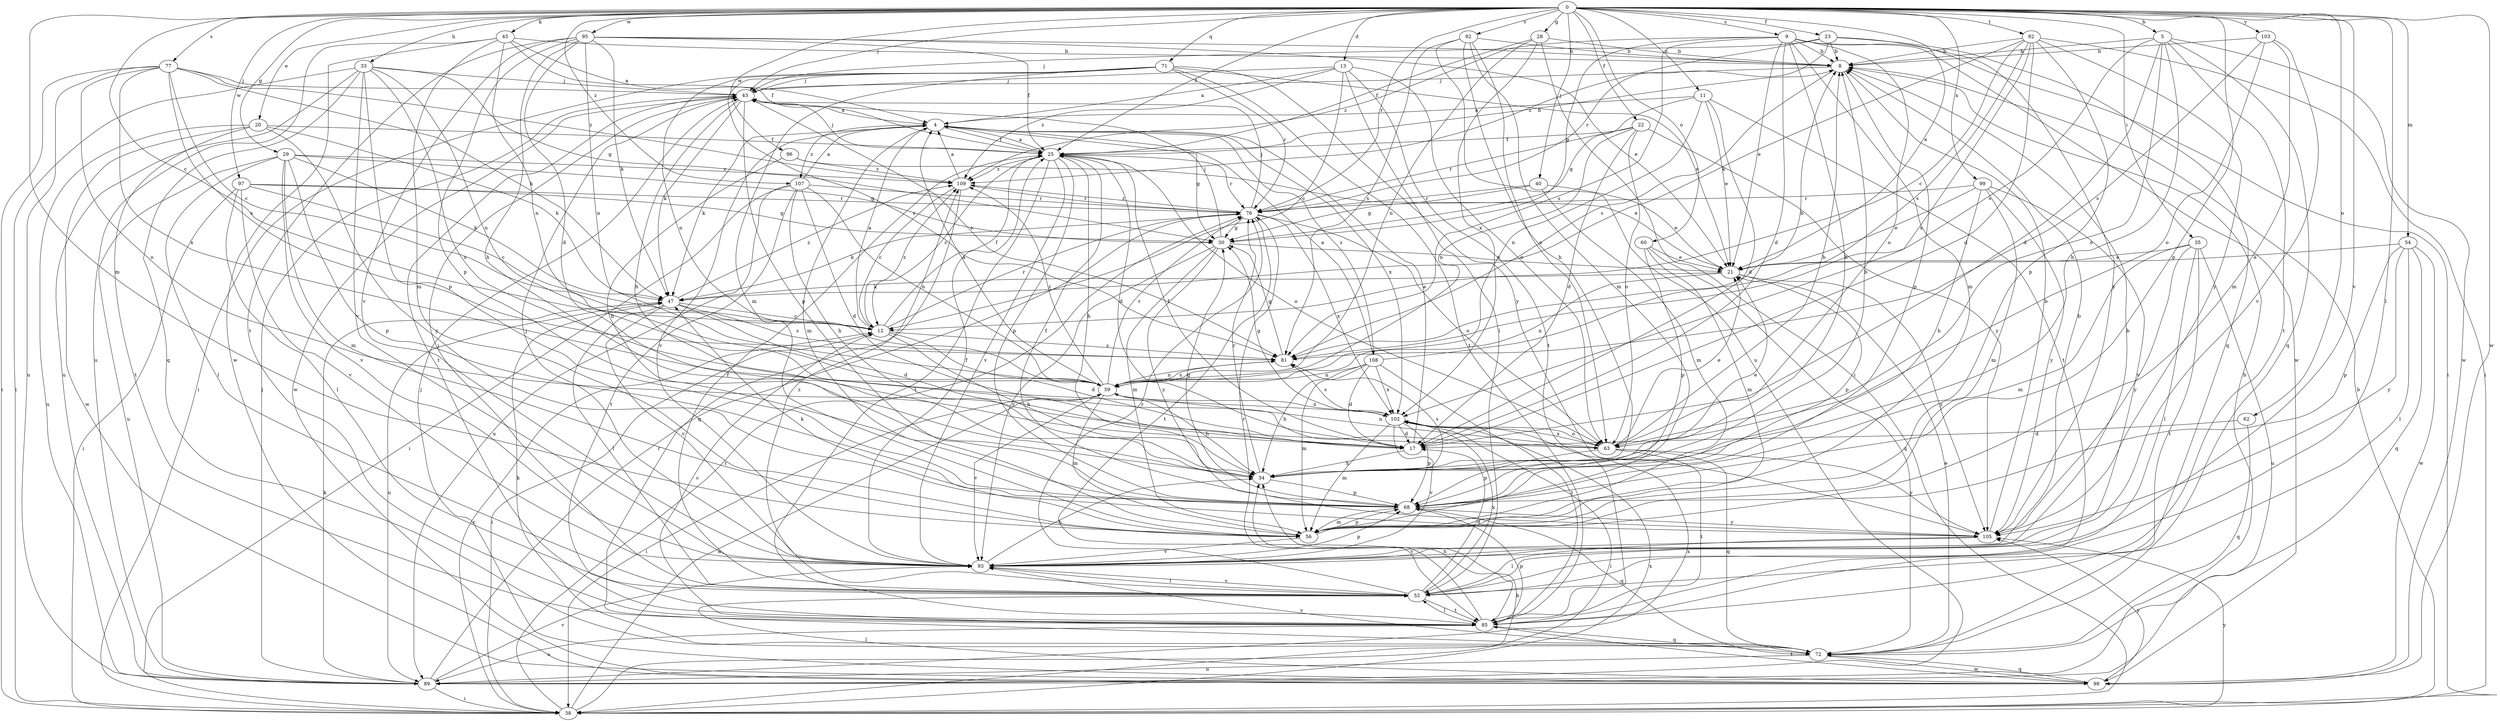 strict digraph  {
0;
4;
5;
8;
9;
11;
12;
13;
17;
20;
21;
22;
23;
25;
28;
29;
30;
33;
34;
35;
38;
40;
43;
45;
47;
52;
54;
56;
59;
60;
62;
63;
68;
71;
72;
76;
77;
81;
82;
85;
89;
92;
93;
95;
96;
97;
98;
99;
102;
103;
105;
107;
108;
109;
0 -> 5  [label=b];
0 -> 9  [label=c];
0 -> 11  [label=c];
0 -> 12  [label=c];
0 -> 13  [label=d];
0 -> 20  [label=e];
0 -> 21  [label=e];
0 -> 22  [label=f];
0 -> 23  [label=f];
0 -> 25  [label=f];
0 -> 28  [label=g];
0 -> 29  [label=g];
0 -> 33  [label=h];
0 -> 35  [label=i];
0 -> 40  [label=j];
0 -> 43  [label=j];
0 -> 45  [label=k];
0 -> 52  [label=l];
0 -> 54  [label=m];
0 -> 56  [label=m];
0 -> 60  [label=o];
0 -> 62  [label=o];
0 -> 68  [label=p];
0 -> 71  [label=q];
0 -> 76  [label=r];
0 -> 77  [label=s];
0 -> 82  [label=t];
0 -> 92  [label=v];
0 -> 93  [label=v];
0 -> 95  [label=w];
0 -> 96  [label=w];
0 -> 97  [label=w];
0 -> 98  [label=w];
0 -> 99  [label=x];
0 -> 103  [label=y];
0 -> 107  [label=z];
4 -> 25  [label=f];
4 -> 30  [label=g];
4 -> 47  [label=k];
4 -> 56  [label=m];
4 -> 93  [label=v];
4 -> 102  [label=x];
4 -> 107  [label=z];
4 -> 108  [label=z];
5 -> 8  [label=b];
5 -> 17  [label=d];
5 -> 34  [label=h];
5 -> 63  [label=o];
5 -> 72  [label=q];
5 -> 81  [label=s];
5 -> 85  [label=t];
5 -> 98  [label=w];
8 -> 43  [label=j];
8 -> 68  [label=p];
8 -> 81  [label=s];
9 -> 8  [label=b];
9 -> 17  [label=d];
9 -> 21  [label=e];
9 -> 30  [label=g];
9 -> 34  [label=h];
9 -> 38  [label=i];
9 -> 56  [label=m];
9 -> 63  [label=o];
9 -> 81  [label=s];
9 -> 98  [label=w];
9 -> 109  [label=z];
11 -> 4  [label=a];
11 -> 17  [label=d];
11 -> 21  [label=e];
11 -> 30  [label=g];
11 -> 59  [label=n];
11 -> 85  [label=t];
12 -> 4  [label=a];
12 -> 17  [label=d];
12 -> 25  [label=f];
12 -> 34  [label=h];
12 -> 38  [label=i];
12 -> 76  [label=r];
12 -> 81  [label=s];
12 -> 109  [label=z];
13 -> 4  [label=a];
13 -> 12  [label=c];
13 -> 43  [label=j];
13 -> 52  [label=l];
13 -> 63  [label=o];
13 -> 85  [label=t];
13 -> 109  [label=z];
17 -> 4  [label=a];
17 -> 25  [label=f];
17 -> 34  [label=h];
20 -> 25  [label=f];
20 -> 47  [label=k];
20 -> 85  [label=t];
20 -> 89  [label=u];
20 -> 98  [label=w];
20 -> 105  [label=y];
21 -> 47  [label=k];
21 -> 59  [label=n];
21 -> 68  [label=p];
21 -> 105  [label=y];
22 -> 17  [label=d];
22 -> 25  [label=f];
22 -> 59  [label=n];
22 -> 63  [label=o];
22 -> 76  [label=r];
22 -> 105  [label=y];
23 -> 8  [label=b];
23 -> 43  [label=j];
23 -> 72  [label=q];
23 -> 76  [label=r];
23 -> 105  [label=y];
23 -> 109  [label=z];
25 -> 4  [label=a];
25 -> 8  [label=b];
25 -> 12  [label=c];
25 -> 17  [label=d];
25 -> 34  [label=h];
25 -> 43  [label=j];
25 -> 63  [label=o];
25 -> 68  [label=p];
25 -> 76  [label=r];
25 -> 85  [label=t];
25 -> 93  [label=v];
25 -> 109  [label=z];
28 -> 8  [label=b];
28 -> 25  [label=f];
28 -> 38  [label=i];
28 -> 59  [label=n];
28 -> 102  [label=x];
29 -> 30  [label=g];
29 -> 47  [label=k];
29 -> 52  [label=l];
29 -> 56  [label=m];
29 -> 68  [label=p];
29 -> 89  [label=u];
29 -> 93  [label=v];
29 -> 109  [label=z];
30 -> 21  [label=e];
30 -> 43  [label=j];
30 -> 56  [label=m];
30 -> 93  [label=v];
30 -> 105  [label=y];
33 -> 30  [label=g];
33 -> 38  [label=i];
33 -> 43  [label=j];
33 -> 59  [label=n];
33 -> 63  [label=o];
33 -> 68  [label=p];
33 -> 72  [label=q];
33 -> 89  [label=u];
33 -> 93  [label=v];
34 -> 8  [label=b];
34 -> 21  [label=e];
34 -> 68  [label=p];
34 -> 76  [label=r];
34 -> 81  [label=s];
35 -> 21  [label=e];
35 -> 52  [label=l];
35 -> 56  [label=m];
35 -> 85  [label=t];
35 -> 89  [label=u];
35 -> 105  [label=y];
38 -> 8  [label=b];
38 -> 12  [label=c];
38 -> 34  [label=h];
38 -> 59  [label=n];
38 -> 76  [label=r];
38 -> 102  [label=x];
38 -> 105  [label=y];
40 -> 21  [label=e];
40 -> 30  [label=g];
40 -> 56  [label=m];
40 -> 76  [label=r];
43 -> 4  [label=a];
43 -> 34  [label=h];
43 -> 47  [label=k];
43 -> 68  [label=p];
43 -> 81  [label=s];
43 -> 85  [label=t];
43 -> 98  [label=w];
45 -> 4  [label=a];
45 -> 8  [label=b];
45 -> 25  [label=f];
45 -> 56  [label=m];
45 -> 59  [label=n];
45 -> 89  [label=u];
45 -> 98  [label=w];
47 -> 12  [label=c];
47 -> 17  [label=d];
47 -> 52  [label=l];
47 -> 81  [label=s];
47 -> 89  [label=u];
47 -> 93  [label=v];
47 -> 109  [label=z];
52 -> 8  [label=b];
52 -> 17  [label=d];
52 -> 25  [label=f];
52 -> 43  [label=j];
52 -> 76  [label=r];
52 -> 85  [label=t];
52 -> 93  [label=v];
52 -> 102  [label=x];
52 -> 109  [label=z];
54 -> 21  [label=e];
54 -> 52  [label=l];
54 -> 68  [label=p];
54 -> 72  [label=q];
54 -> 98  [label=w];
54 -> 105  [label=y];
56 -> 47  [label=k];
56 -> 68  [label=p];
56 -> 93  [label=v];
59 -> 4  [label=a];
59 -> 34  [label=h];
59 -> 38  [label=i];
59 -> 56  [label=m];
59 -> 76  [label=r];
59 -> 81  [label=s];
59 -> 93  [label=v];
59 -> 102  [label=x];
59 -> 109  [label=z];
60 -> 21  [label=e];
60 -> 56  [label=m];
60 -> 68  [label=p];
60 -> 72  [label=q];
62 -> 17  [label=d];
62 -> 72  [label=q];
63 -> 8  [label=b];
63 -> 21  [label=e];
63 -> 59  [label=n];
63 -> 68  [label=p];
63 -> 72  [label=q];
63 -> 85  [label=t];
63 -> 102  [label=x];
63 -> 105  [label=y];
68 -> 25  [label=f];
68 -> 30  [label=g];
68 -> 56  [label=m];
68 -> 72  [label=q];
68 -> 105  [label=y];
71 -> 21  [label=e];
71 -> 38  [label=i];
71 -> 43  [label=j];
71 -> 56  [label=m];
71 -> 59  [label=n];
71 -> 76  [label=r];
71 -> 81  [label=s];
71 -> 85  [label=t];
71 -> 105  [label=y];
72 -> 21  [label=e];
72 -> 47  [label=k];
72 -> 89  [label=u];
72 -> 93  [label=v];
72 -> 98  [label=w];
76 -> 30  [label=g];
76 -> 43  [label=j];
76 -> 47  [label=k];
76 -> 63  [label=o];
76 -> 85  [label=t];
76 -> 102  [label=x];
76 -> 109  [label=z];
77 -> 12  [label=c];
77 -> 38  [label=i];
77 -> 43  [label=j];
77 -> 47  [label=k];
77 -> 63  [label=o];
77 -> 81  [label=s];
77 -> 89  [label=u];
77 -> 102  [label=x];
77 -> 109  [label=z];
81 -> 30  [label=g];
81 -> 59  [label=n];
82 -> 8  [label=b];
82 -> 12  [label=c];
82 -> 17  [label=d];
82 -> 38  [label=i];
82 -> 47  [label=k];
82 -> 68  [label=p];
82 -> 81  [label=s];
82 -> 102  [label=x];
82 -> 105  [label=y];
85 -> 12  [label=c];
85 -> 34  [label=h];
85 -> 52  [label=l];
85 -> 68  [label=p];
85 -> 72  [label=q];
85 -> 76  [label=r];
85 -> 89  [label=u];
89 -> 8  [label=b];
89 -> 38  [label=i];
89 -> 43  [label=j];
89 -> 47  [label=k];
89 -> 76  [label=r];
89 -> 93  [label=v];
89 -> 102  [label=x];
92 -> 8  [label=b];
92 -> 34  [label=h];
92 -> 56  [label=m];
92 -> 63  [label=o];
92 -> 81  [label=s];
92 -> 89  [label=u];
93 -> 8  [label=b];
93 -> 25  [label=f];
93 -> 34  [label=h];
93 -> 43  [label=j];
93 -> 52  [label=l];
93 -> 68  [label=p];
95 -> 8  [label=b];
95 -> 17  [label=d];
95 -> 21  [label=e];
95 -> 25  [label=f];
95 -> 34  [label=h];
95 -> 47  [label=k];
95 -> 59  [label=n];
95 -> 68  [label=p];
95 -> 85  [label=t];
95 -> 93  [label=v];
96 -> 21  [label=e];
96 -> 34  [label=h];
96 -> 109  [label=z];
97 -> 12  [label=c];
97 -> 30  [label=g];
97 -> 38  [label=i];
97 -> 52  [label=l];
97 -> 76  [label=r];
97 -> 93  [label=v];
98 -> 43  [label=j];
98 -> 52  [label=l];
98 -> 72  [label=q];
98 -> 85  [label=t];
98 -> 105  [label=y];
99 -> 21  [label=e];
99 -> 34  [label=h];
99 -> 56  [label=m];
99 -> 76  [label=r];
99 -> 93  [label=v];
99 -> 105  [label=y];
102 -> 17  [label=d];
102 -> 30  [label=g];
102 -> 38  [label=i];
102 -> 56  [label=m];
102 -> 63  [label=o];
102 -> 68  [label=p];
102 -> 81  [label=s];
102 -> 93  [label=v];
103 -> 8  [label=b];
103 -> 56  [label=m];
103 -> 63  [label=o];
103 -> 81  [label=s];
103 -> 93  [label=v];
105 -> 8  [label=b];
105 -> 52  [label=l];
105 -> 93  [label=v];
107 -> 4  [label=a];
107 -> 17  [label=d];
107 -> 34  [label=h];
107 -> 38  [label=i];
107 -> 59  [label=n];
107 -> 76  [label=r];
107 -> 85  [label=t];
107 -> 89  [label=u];
108 -> 4  [label=a];
108 -> 8  [label=b];
108 -> 17  [label=d];
108 -> 34  [label=h];
108 -> 56  [label=m];
108 -> 59  [label=n];
108 -> 85  [label=t];
108 -> 102  [label=x];
109 -> 4  [label=a];
109 -> 12  [label=c];
109 -> 72  [label=q];
109 -> 76  [label=r];
}

